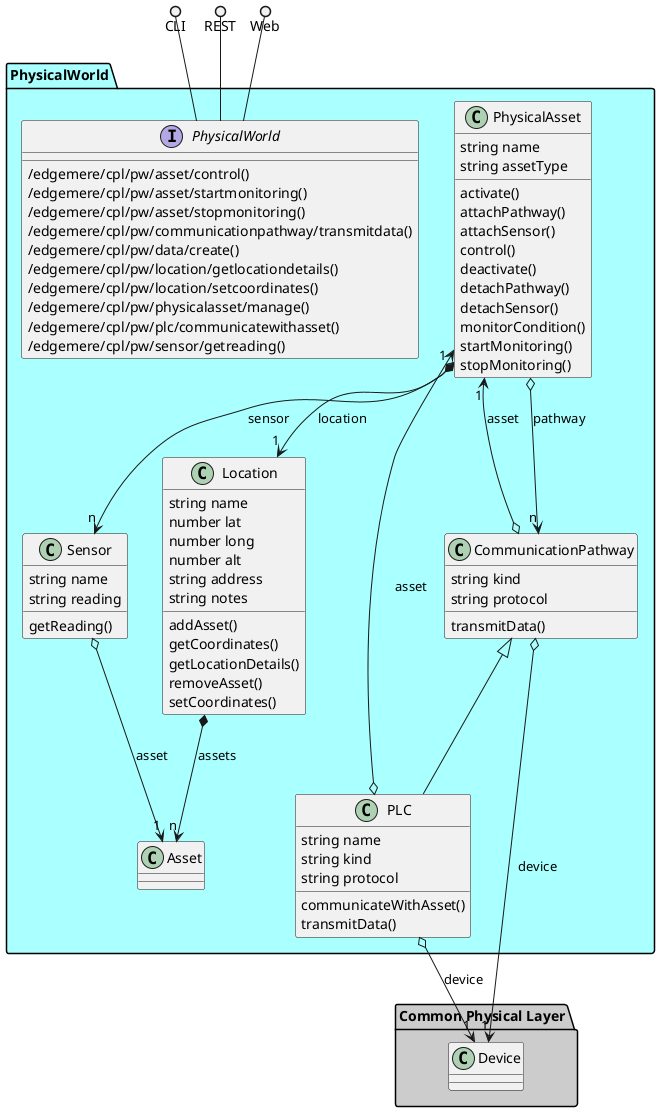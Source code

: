 @startuml


package "PhysicalWorld" #aaffff {
    
        class PhysicalAsset {
        }
    
        class Location {
        }
    
        class Sensor {
        }
    
        class CommunicationPathway {
        }
    }

package "Common Physical Layer" #cccccc {
    
        class Device {
        }
    }


package "PhysicalWorld" #aaffff {

    interface "PhysicalWorld" as i {
            /edgemere/cpl/pw/asset/control()
            /edgemere/cpl/pw/asset/startmonitoring()
            /edgemere/cpl/pw/asset/stopmonitoring()
            /edgemere/cpl/pw/communicationpathway/transmitdata()
            /edgemere/cpl/pw/data/create()
            /edgemere/cpl/pw/location/getlocationdetails()
            /edgemere/cpl/pw/location/setcoordinates()
            /edgemere/cpl/pw/physicalasset/manage()
            /edgemere/cpl/pw/plc/communicatewithasset()
            /edgemere/cpl/pw/sensor/getreading()
    
    }
}

CLI ()-- i
REST ()-- i
Web ()-- i

package "PhysicalWorld" #aaffff {
        class "CommunicationPathway" {
                 string kind
                 string protocol
                             transmitData()
            }
                CommunicationPathway o--> "1" PhysicalAsset : asset
                        CommunicationPathway o--> "1" Device : device
            
    
    class "Location" {
                 string name
                 number lat
                 number long
                 number alt
                 string address
                 string notes
                             addAsset()
                     getCoordinates()
                     getLocationDetails()
                     removeAsset()
                     setCoordinates()
            }
                Location *--> "n" Asset : assets
            
    
    class "PhysicalAsset" {
                 string name
                 string assetType
                             activate()
                     attachPathway()
                     attachSensor()
                     control()
                     deactivate()
                     detachPathway()
                     detachSensor()
                     monitorCondition()
                     startMonitoring()
                     stopMonitoring()
            }
                PhysicalAsset o--> "1" Location : location
                        PhysicalAsset *--> "n" Sensor : sensor
                        PhysicalAsset o--> "n" CommunicationPathway : pathway
            
    
    class "PLC" {
                 string name
                 string kind
                 string protocol
                             communicateWithAsset()
                     transmitData()
            }
                PLC o--> "1" PhysicalAsset : asset
                        PLC o--> "1" Device : device
            
    
        CommunicationPathway <|-- PLC
    
    class "Sensor" {
                 string name
                 string reading
                             getReading()
            }
                Sensor o--> "1" Asset : asset
            
    

}



@enduml
